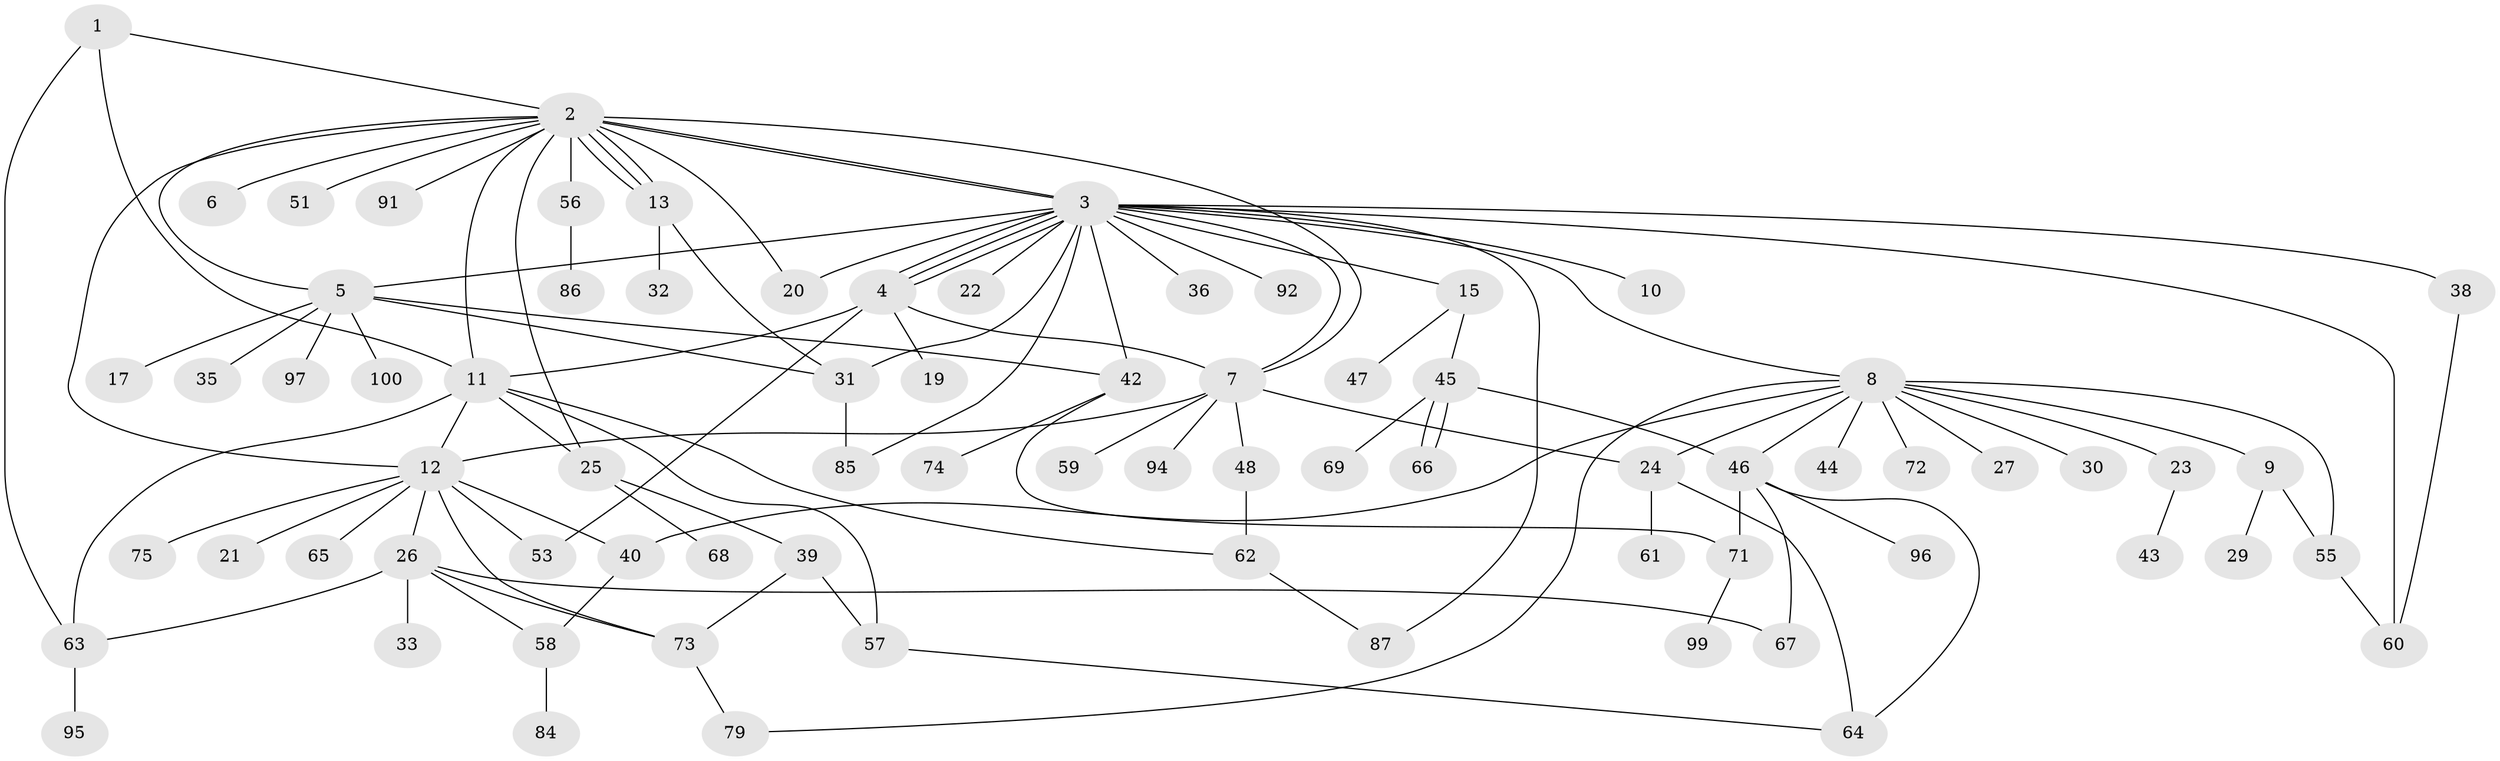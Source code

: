 // original degree distribution, {4: 0.039603960396039604, 16: 0.009900990099009901, 21: 0.009900990099009901, 7: 0.039603960396039604, 1: 0.43564356435643564, 8: 0.019801980198019802, 3: 0.18811881188118812, 6: 0.0297029702970297, 5: 0.0594059405940594, 2: 0.16831683168316833}
// Generated by graph-tools (version 1.1) at 2025/41/03/06/25 10:41:49]
// undirected, 76 vertices, 114 edges
graph export_dot {
graph [start="1"]
  node [color=gray90,style=filled];
  1 [super="+41"];
  2 [super="+18"];
  3 [super="+76"];
  4 [super="+54"];
  5 [super="+37"];
  6;
  7 [super="+82"];
  8 [super="+16"];
  9;
  10;
  11;
  12 [super="+14"];
  13 [super="+49"];
  15 [super="+93"];
  17;
  19;
  20;
  21;
  22;
  23;
  24 [super="+34"];
  25 [super="+81"];
  26 [super="+28"];
  27;
  29 [super="+83"];
  30;
  31 [super="+50"];
  32;
  33;
  35;
  36;
  38;
  39 [super="+52"];
  40;
  42 [super="+89"];
  43;
  44;
  45 [super="+77"];
  46 [super="+98"];
  47;
  48;
  51;
  53;
  55 [super="+70"];
  56 [super="+80"];
  57;
  58;
  59;
  60;
  61;
  62 [super="+78"];
  63 [super="+101"];
  64;
  65;
  66;
  67;
  68;
  69;
  71;
  72;
  73 [super="+90"];
  74;
  75;
  79 [super="+88"];
  84;
  85;
  86;
  87;
  91;
  92;
  94;
  95;
  96;
  97;
  99;
  100;
  1 -- 2;
  1 -- 11;
  1 -- 63;
  2 -- 3 [weight=2];
  2 -- 3;
  2 -- 6;
  2 -- 11;
  2 -- 13;
  2 -- 13;
  2 -- 13;
  2 -- 20;
  2 -- 25;
  2 -- 51;
  2 -- 56;
  2 -- 91;
  2 -- 7;
  2 -- 5;
  2 -- 12;
  3 -- 4;
  3 -- 4;
  3 -- 4;
  3 -- 5;
  3 -- 8;
  3 -- 10;
  3 -- 15;
  3 -- 20;
  3 -- 22;
  3 -- 36;
  3 -- 38;
  3 -- 60;
  3 -- 85;
  3 -- 87;
  3 -- 92;
  3 -- 7;
  3 -- 42;
  3 -- 31;
  4 -- 7;
  4 -- 11;
  4 -- 19;
  4 -- 53;
  5 -- 17;
  5 -- 31;
  5 -- 35;
  5 -- 42;
  5 -- 100;
  5 -- 97;
  7 -- 24;
  7 -- 48;
  7 -- 59;
  7 -- 12;
  7 -- 94;
  8 -- 9;
  8 -- 23;
  8 -- 30;
  8 -- 40;
  8 -- 44;
  8 -- 72;
  8 -- 55;
  8 -- 27;
  8 -- 46;
  8 -- 79;
  8 -- 24;
  9 -- 29;
  9 -- 55;
  11 -- 12;
  11 -- 25;
  11 -- 57;
  11 -- 62;
  11 -- 63;
  12 -- 21;
  12 -- 53;
  12 -- 73;
  12 -- 75;
  12 -- 65;
  12 -- 40;
  12 -- 26;
  13 -- 32;
  13 -- 31;
  15 -- 45;
  15 -- 47;
  23 -- 43;
  24 -- 64;
  24 -- 61;
  25 -- 39;
  25 -- 68;
  26 -- 33;
  26 -- 58;
  26 -- 63;
  26 -- 73;
  26 -- 67;
  31 -- 85;
  38 -- 60;
  39 -- 57;
  39 -- 73;
  40 -- 58;
  42 -- 74;
  42 -- 71;
  45 -- 66;
  45 -- 66;
  45 -- 69;
  45 -- 46;
  46 -- 67;
  46 -- 71;
  46 -- 96;
  46 -- 64;
  48 -- 62;
  55 -- 60;
  56 -- 86;
  57 -- 64;
  58 -- 84;
  62 -- 87;
  63 -- 95;
  71 -- 99;
  73 -- 79;
}
